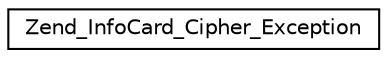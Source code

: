 digraph G
{
  edge [fontname="Helvetica",fontsize="10",labelfontname="Helvetica",labelfontsize="10"];
  node [fontname="Helvetica",fontsize="10",shape=record];
  rankdir="LR";
  Node1 [label="Zend_InfoCard_Cipher_Exception",height=0.2,width=0.4,color="black", fillcolor="white", style="filled",URL="$class_zend___info_card___cipher___exception.html"];
}
